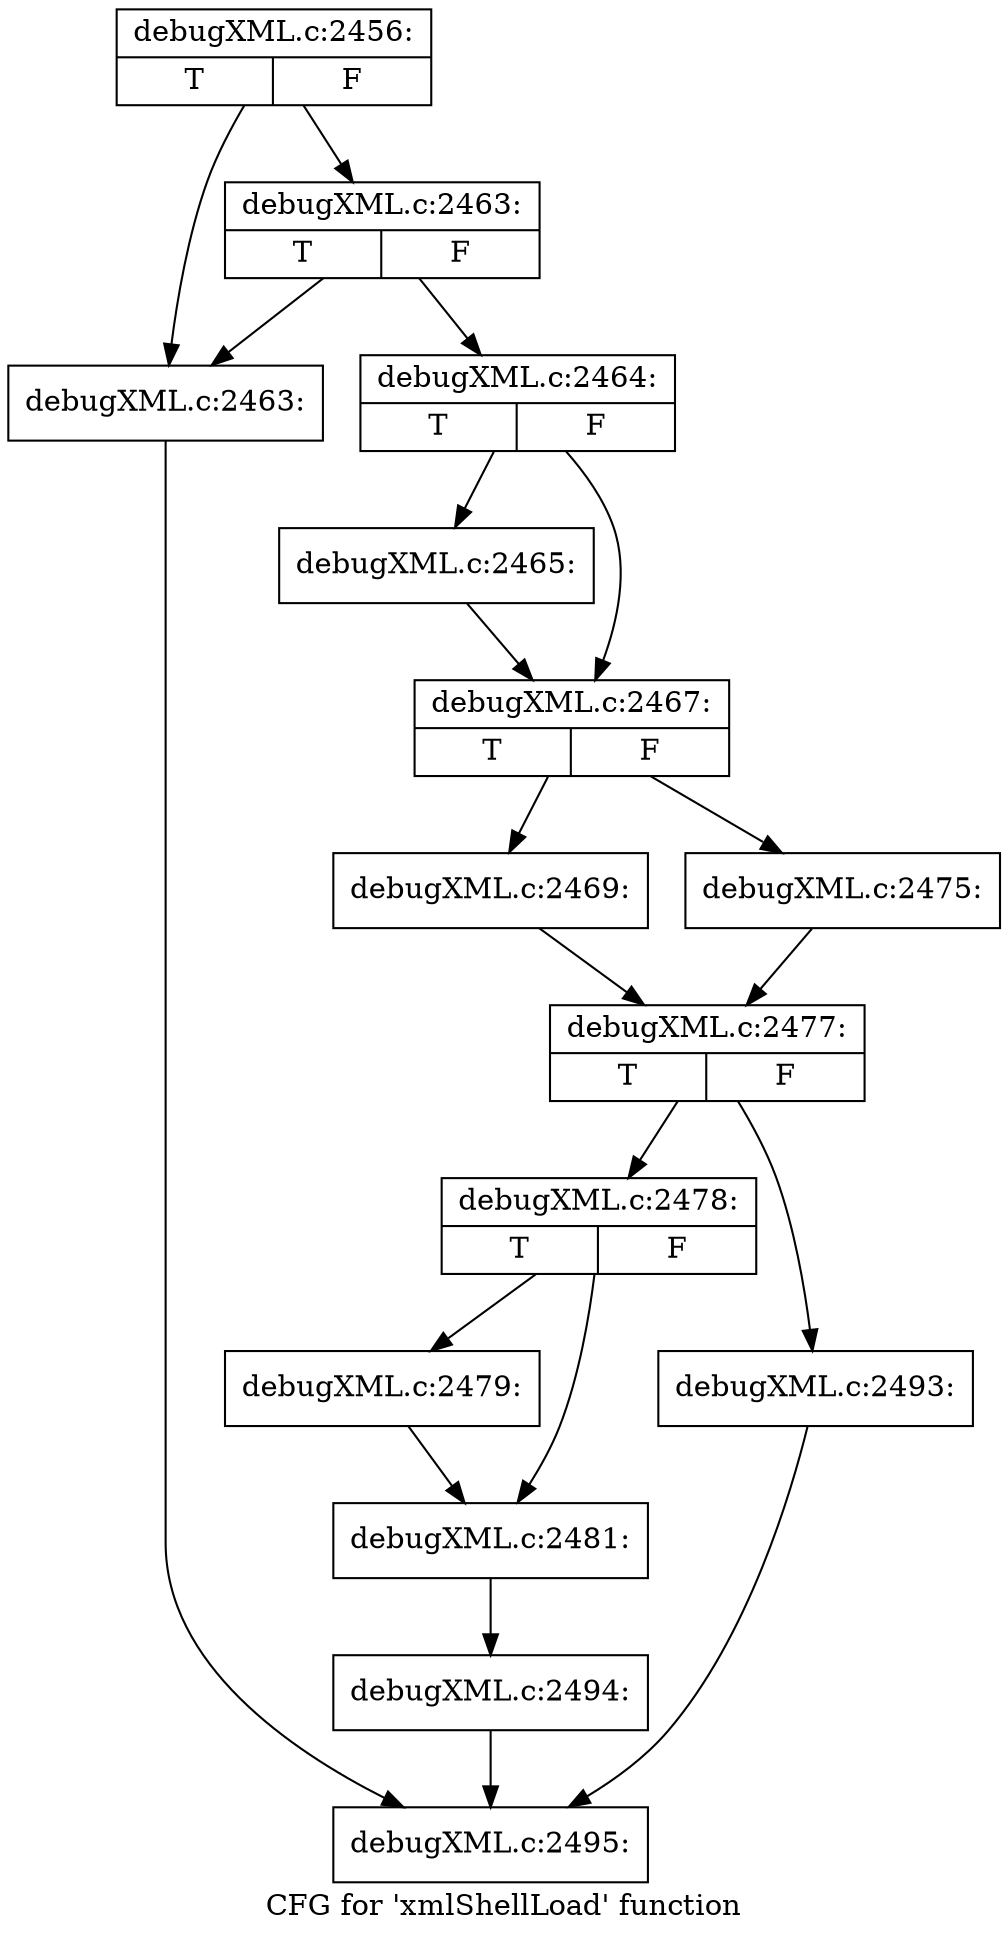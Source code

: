 digraph "CFG for 'xmlShellLoad' function" {
	label="CFG for 'xmlShellLoad' function";

	Node0x49b5bc0 [shape=record,label="{debugXML.c:2456:|{<s0>T|<s1>F}}"];
	Node0x49b5bc0 -> Node0x49be720;
	Node0x49b5bc0 -> Node0x49be7c0;
	Node0x49be7c0 [shape=record,label="{debugXML.c:2463:|{<s0>T|<s1>F}}"];
	Node0x49be7c0 -> Node0x49be720;
	Node0x49be7c0 -> Node0x49be770;
	Node0x49be720 [shape=record,label="{debugXML.c:2463:}"];
	Node0x49be720 -> Node0x49ba6f0;
	Node0x49be770 [shape=record,label="{debugXML.c:2464:|{<s0>T|<s1>F}}"];
	Node0x49be770 -> Node0x49bef20;
	Node0x49be770 -> Node0x49bef70;
	Node0x49bef20 [shape=record,label="{debugXML.c:2465:}"];
	Node0x49bef20 -> Node0x49bef70;
	Node0x49bef70 [shape=record,label="{debugXML.c:2467:|{<s0>T|<s1>F}}"];
	Node0x49bef70 -> Node0x49bf990;
	Node0x49bef70 -> Node0x49bfa30;
	Node0x49bf990 [shape=record,label="{debugXML.c:2469:}"];
	Node0x49bf990 -> Node0x49bf9e0;
	Node0x49bfa30 [shape=record,label="{debugXML.c:2475:}"];
	Node0x49bfa30 -> Node0x49bf9e0;
	Node0x49bf9e0 [shape=record,label="{debugXML.c:2477:|{<s0>T|<s1>F}}"];
	Node0x49bf9e0 -> Node0x49c05c0;
	Node0x49bf9e0 -> Node0x49c0350;
	Node0x49c05c0 [shape=record,label="{debugXML.c:2478:|{<s0>T|<s1>F}}"];
	Node0x49c05c0 -> Node0x49bfee0;
	Node0x49c05c0 -> Node0x49bff30;
	Node0x49bfee0 [shape=record,label="{debugXML.c:2479:}"];
	Node0x49bfee0 -> Node0x49bff30;
	Node0x49bff30 [shape=record,label="{debugXML.c:2481:}"];
	Node0x49bff30 -> Node0x49c02b0;
	Node0x49c0350 [shape=record,label="{debugXML.c:2493:}"];
	Node0x49c0350 -> Node0x49ba6f0;
	Node0x49c02b0 [shape=record,label="{debugXML.c:2494:}"];
	Node0x49c02b0 -> Node0x49ba6f0;
	Node0x49ba6f0 [shape=record,label="{debugXML.c:2495:}"];
}
